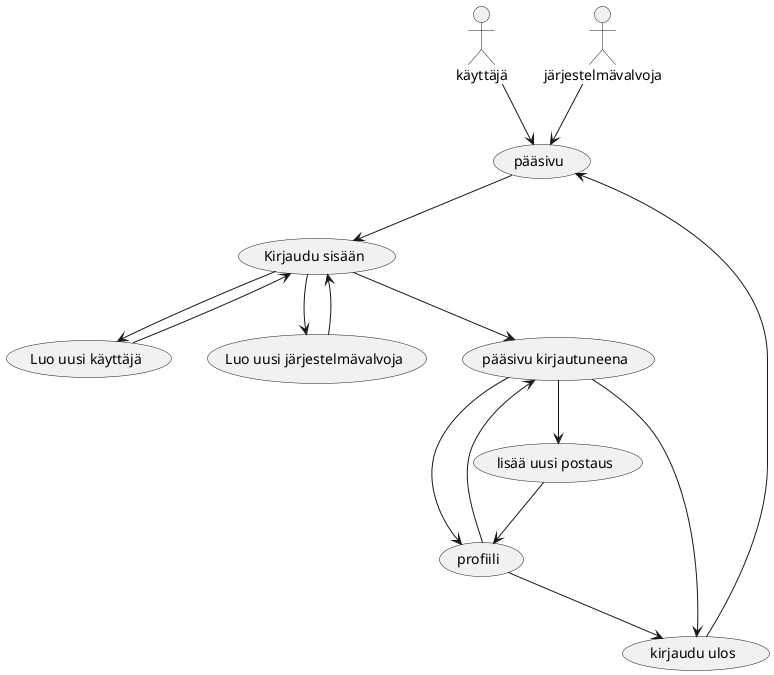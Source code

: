 @startuml uikulku
käyttäjä--> (pääsivu)
järjestelmävalvoja --> (pääsivu)
    (pääsivu) --> (Kirjaudu sisään)
    (Kirjaudu sisään)--> (Luo uusi käyttäjä)
    (Luo uusi käyttäjä)--> (Kirjaudu sisään)
    (Kirjaudu sisään)--> (Luo uusi järjestelmävalvoja)
    (Luo uusi järjestelmävalvoja)--> (Kirjaudu sisään)
    (Kirjaudu sisään)--> (pääsivu kirjautuneena)
    (pääsivu kirjautuneena)-->(profiili)
    (profiili)--> (pääsivu kirjautuneena)
    (pääsivu kirjautuneena)--> (lisää uusi postaus)
    (lisää uusi postaus)--> (profiili)
    (kirjaudu ulos)-->(pääsivu)
    (pääsivu kirjautuneena)--> (kirjaudu ulos)
    (profiili)--> (kirjaudu ulos)

  @enduml